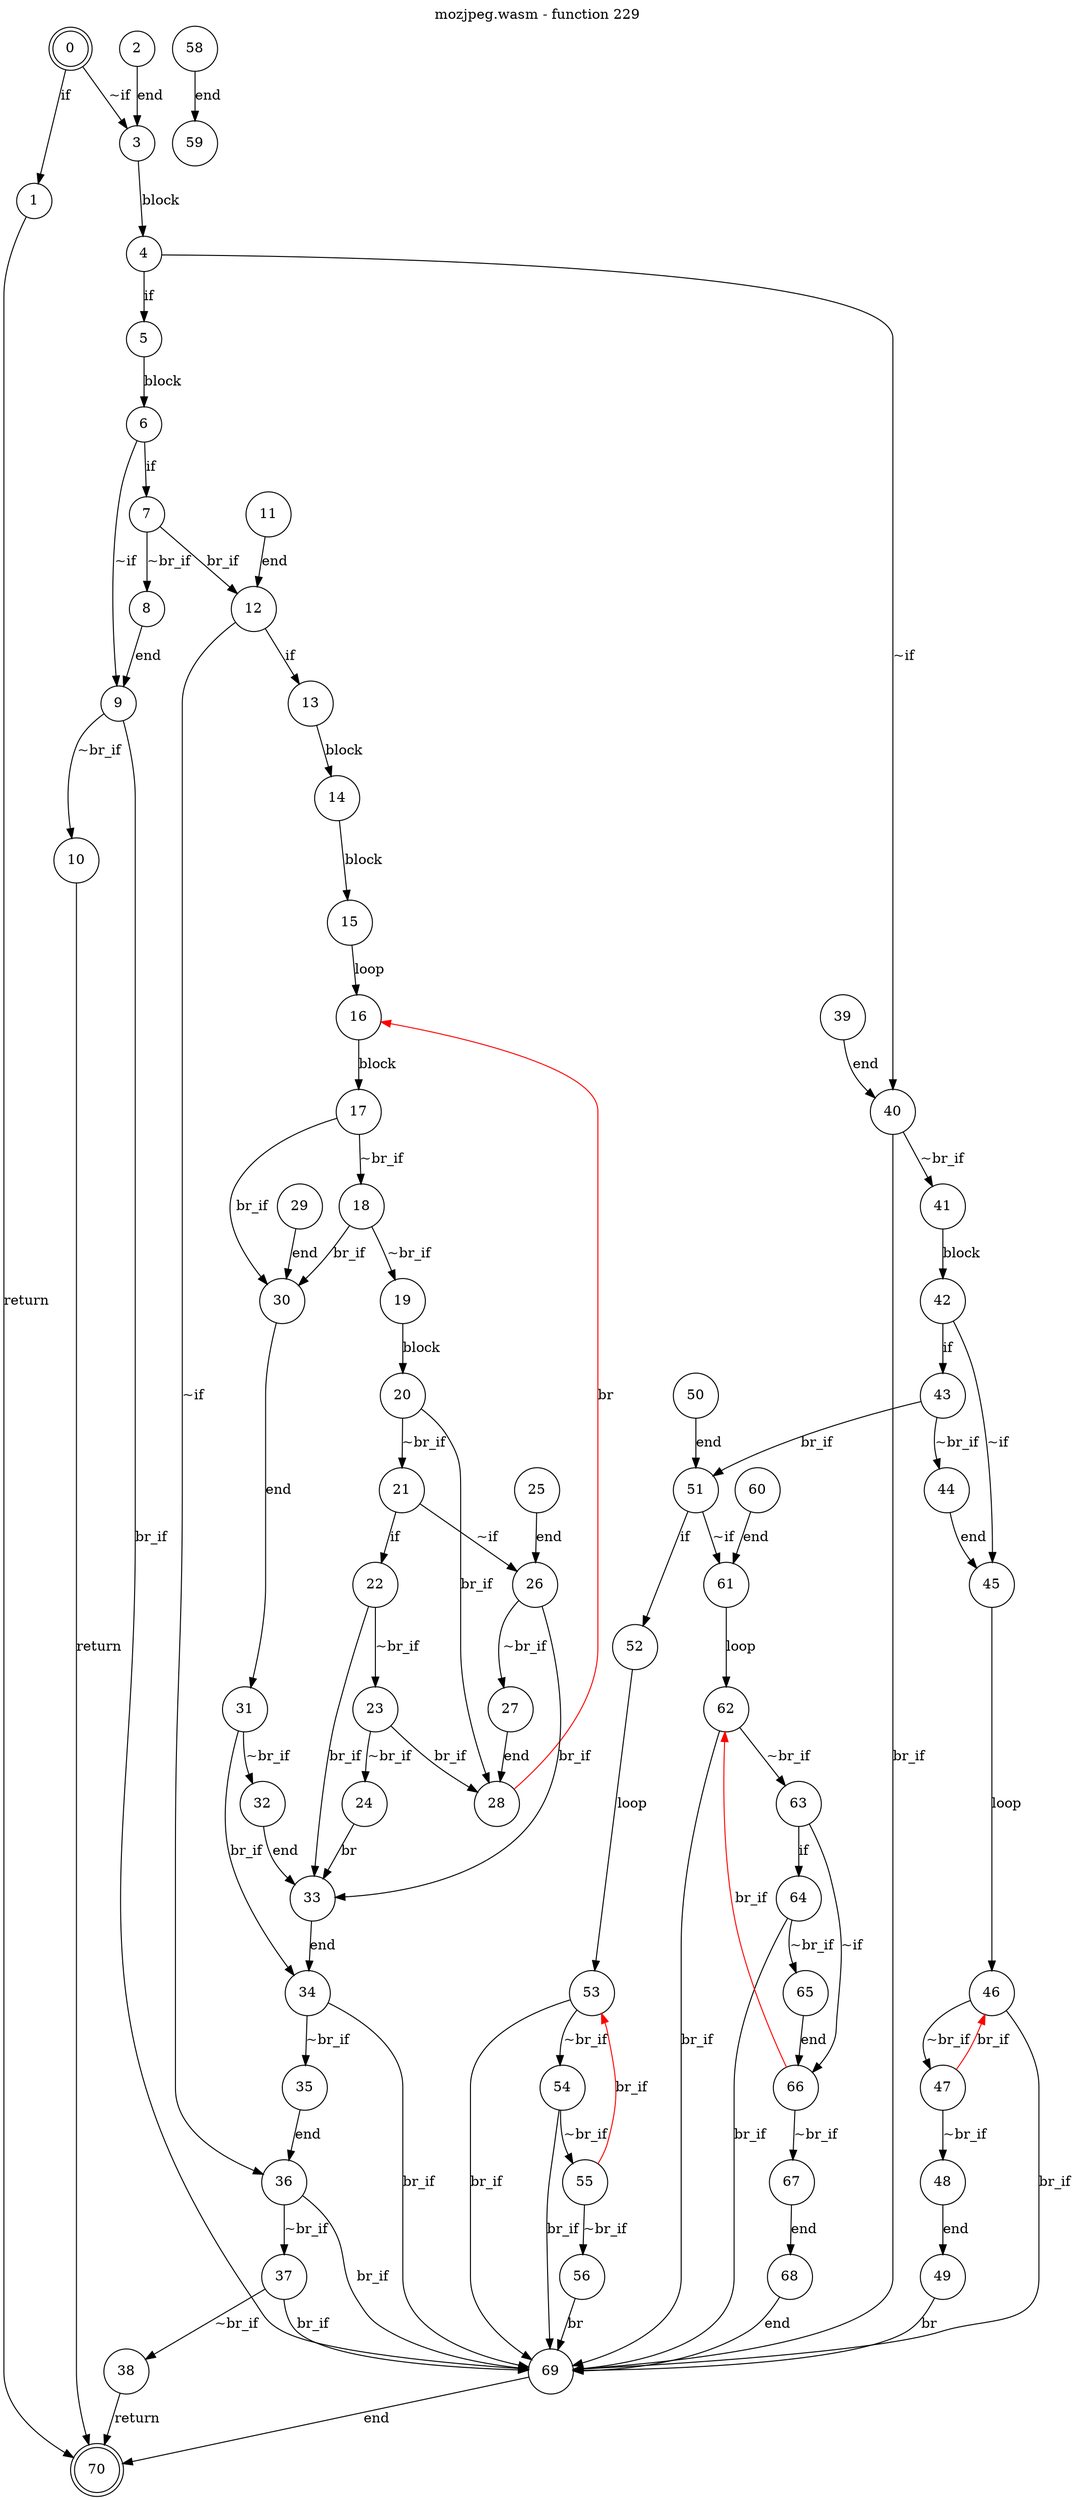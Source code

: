 digraph finite_state_machine {
    label = "mozjpeg.wasm - function 229"
    labelloc =  t
    labelfontsize = 16
    labelfontcolor = black
    labelfontname = "Helvetica"
    node [shape = doublecircle]; 0 70;
    node [shape = circle];
    0 -> 1[label = "if"];
    0 -> 3[label = "~if"];
    1 -> 70[label = "return"];
    2 -> 3[label = "end"];
    3 -> 4[label = "block"];
    4 -> 5[label = "if"];
    4 -> 40[label = "~if"];
    5 -> 6[label = "block"];
    6 -> 7[label = "if"];
    6 -> 9[label = "~if"];
    7 -> 8[label = "~br_if"];
    7 -> 12[label = "br_if"];
    8 -> 9[label = "end"];
    9 -> 10[label = "~br_if"];
    9 -> 69[label = "br_if"];
    10 -> 70[label = "return"];
    11 -> 12[label = "end"];
    12 -> 13[label = "if"];
    12 -> 36[label = "~if"];
    13 -> 14[label = "block"];
    14 -> 15[label = "block"];
    15 -> 16[label = "loop"];
    16 -> 17[label = "block"];
    17 -> 18[label = "~br_if"];
    17 -> 30[label = "br_if"];
    18 -> 19[label = "~br_if"];
    18 -> 30[label = "br_if"];
    19 -> 20[label = "block"];
    20 -> 21[label = "~br_if"];
    20 -> 28[label = "br_if"];
    21 -> 22[label = "if"];
    21 -> 26[label = "~if"];
    22 -> 23[label = "~br_if"];
    22 -> 33[label = "br_if"];
    23 -> 24[label = "~br_if"];
    23 -> 28[label = "br_if"];
    24 -> 33[label = "br"];
    25 -> 26[label = "end"];
    26 -> 27[label = "~br_if"];
    26 -> 33[label = "br_if"];
    27 -> 28[label = "end"];
    28 -> 16[color="red" label = "br"];
    29 -> 30[label = "end"];
    30 -> 31[label = "end"];
    31 -> 32[label = "~br_if"];
    31 -> 34[label = "br_if"];
    32 -> 33[label = "end"];
    33 -> 34[label = "end"];
    34 -> 35[label = "~br_if"];
    34 -> 69[label = "br_if"];
    35 -> 36[label = "end"];
    36 -> 37[label = "~br_if"];
    36 -> 69[label = "br_if"];
    37 -> 38[label = "~br_if"];
    37 -> 69[label = "br_if"];
    38 -> 70[label = "return"];
    39 -> 40[label = "end"];
    40 -> 41[label = "~br_if"];
    40 -> 69[label = "br_if"];
    41 -> 42[label = "block"];
    42 -> 43[label = "if"];
    42 -> 45[label = "~if"];
    43 -> 44[label = "~br_if"];
    43 -> 51[label = "br_if"];
    44 -> 45[label = "end"];
    45 -> 46[label = "loop"];
    46 -> 47[label = "~br_if"];
    46 -> 69[label = "br_if"];
    47 -> 48[label = "~br_if"];
    47 -> 46[color="red" label = "br_if"];
    48 -> 49[label = "end"];
    49 -> 69[label = "br"];
    50 -> 51[label = "end"];
    51 -> 52[label = "if"];
    51 -> 61[label = "~if"];
    52 -> 53[label = "loop"];
    53 -> 54[label = "~br_if"];
    53 -> 69[label = "br_if"];
    54 -> 55[label = "~br_if"];
    54 -> 69[label = "br_if"];
    55 -> 56[label = "~br_if"];
    55 -> 53[color="red" label = "br_if"];
    56 -> 69[label = "br"];
    58 -> 59[label = "end"];
    60 -> 61[label = "end"];
    61 -> 62[label = "loop"];
    62 -> 63[label = "~br_if"];
    62 -> 69[label = "br_if"];
    63 -> 64[label = "if"];
    63 -> 66[label = "~if"];
    64 -> 65[label = "~br_if"];
    64 -> 69[label = "br_if"];
    65 -> 66[label = "end"];
    66 -> 67[label = "~br_if"];
    66 -> 62[color="red" label = "br_if"];
    67 -> 68[label = "end"];
    68 -> 69[label = "end"];
    69 -> 70[label = "end"];
}
